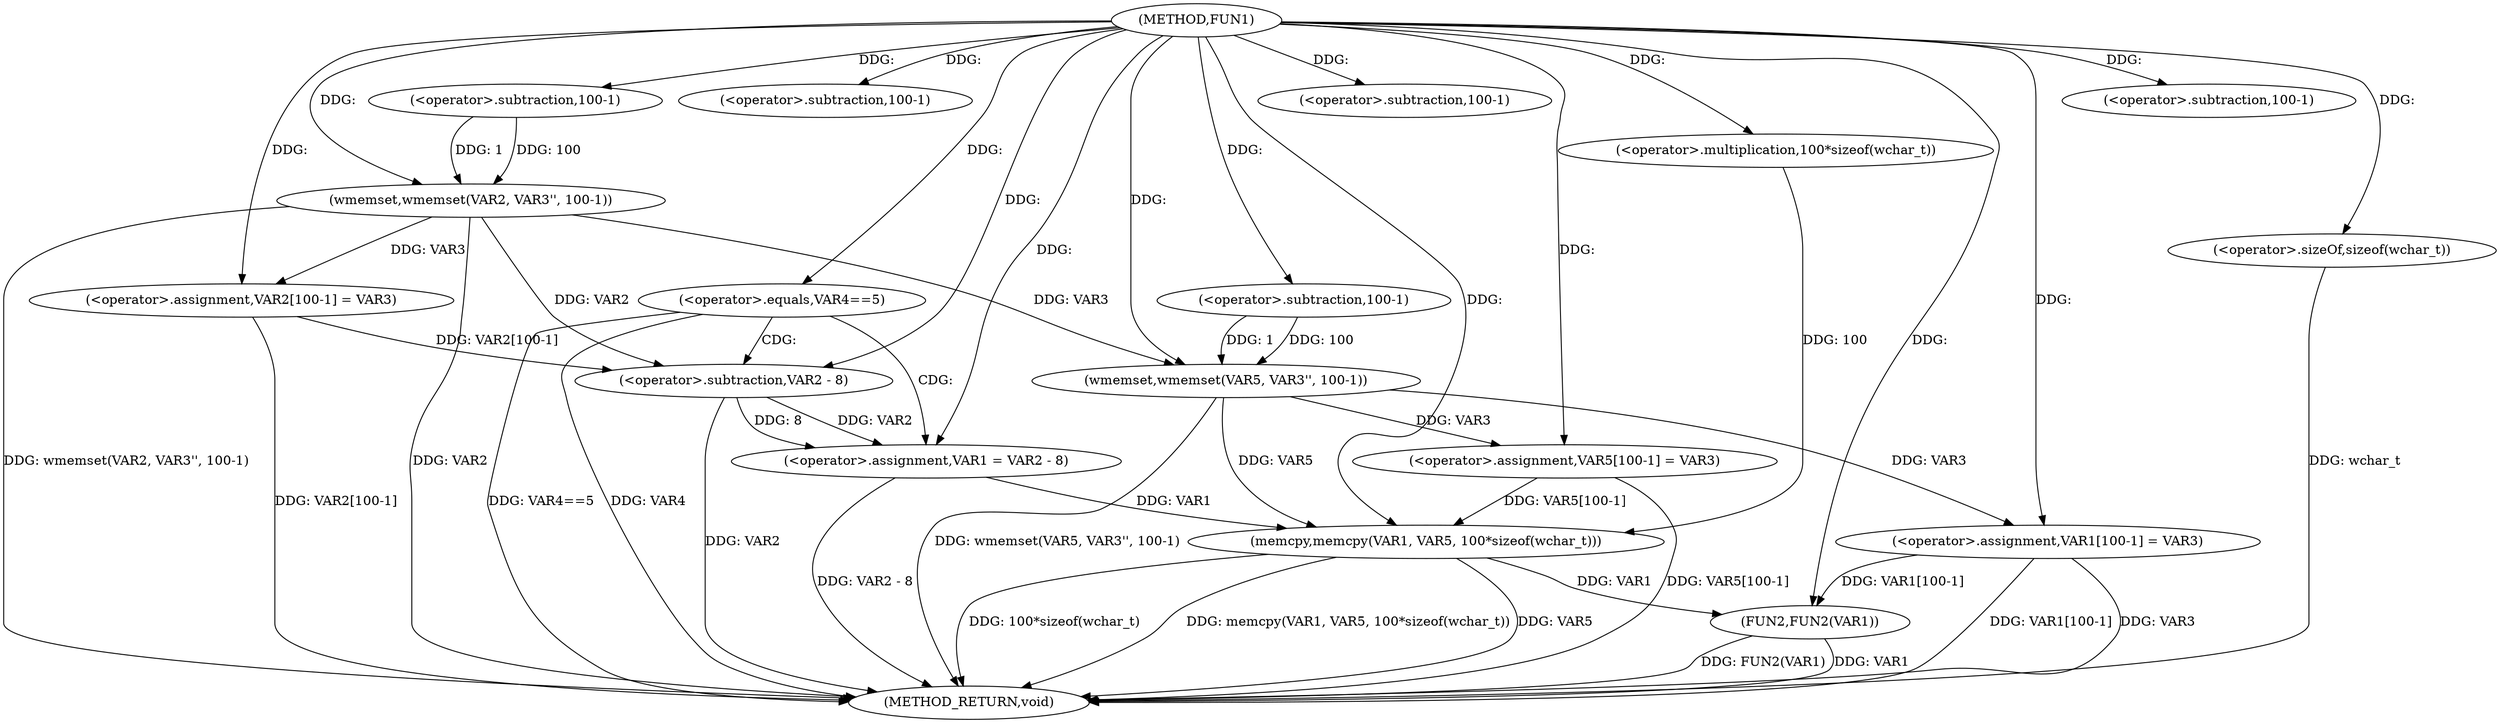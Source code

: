 digraph FUN1 {  
"1000100" [label = "(METHOD,FUN1)" ]
"1000158" [label = "(METHOD_RETURN,void)" ]
"1000104" [label = "(wmemset,wmemset(VAR2, VAR3'', 100-1))" ]
"1000107" [label = "(<operator>.subtraction,100-1)" ]
"1000110" [label = "(<operator>.assignment,VAR2[100-1] = VAR3)" ]
"1000113" [label = "(<operator>.subtraction,100-1)" ]
"1000118" [label = "(<operator>.equals,VAR4==5)" ]
"1000122" [label = "(<operator>.assignment,VAR1 = VAR2 - 8)" ]
"1000124" [label = "(<operator>.subtraction,VAR2 - 8)" ]
"1000129" [label = "(wmemset,wmemset(VAR5, VAR3'', 100-1))" ]
"1000132" [label = "(<operator>.subtraction,100-1)" ]
"1000135" [label = "(<operator>.assignment,VAR5[100-1] = VAR3)" ]
"1000138" [label = "(<operator>.subtraction,100-1)" ]
"1000142" [label = "(memcpy,memcpy(VAR1, VAR5, 100*sizeof(wchar_t)))" ]
"1000145" [label = "(<operator>.multiplication,100*sizeof(wchar_t))" ]
"1000147" [label = "(<operator>.sizeOf,sizeof(wchar_t))" ]
"1000149" [label = "(<operator>.assignment,VAR1[100-1] = VAR3)" ]
"1000152" [label = "(<operator>.subtraction,100-1)" ]
"1000156" [label = "(FUN2,FUN2(VAR1))" ]
  "1000142" -> "1000158"  [ label = "DDG: memcpy(VAR1, VAR5, 100*sizeof(wchar_t))"] 
  "1000124" -> "1000158"  [ label = "DDG: VAR2"] 
  "1000156" -> "1000158"  [ label = "DDG: VAR1"] 
  "1000104" -> "1000158"  [ label = "DDG: wmemset(VAR2, VAR3'', 100-1)"] 
  "1000104" -> "1000158"  [ label = "DDG: VAR2"] 
  "1000118" -> "1000158"  [ label = "DDG: VAR4==5"] 
  "1000149" -> "1000158"  [ label = "DDG: VAR1[100-1]"] 
  "1000156" -> "1000158"  [ label = "DDG: FUN2(VAR1)"] 
  "1000118" -> "1000158"  [ label = "DDG: VAR4"] 
  "1000122" -> "1000158"  [ label = "DDG: VAR2 - 8"] 
  "1000129" -> "1000158"  [ label = "DDG: wmemset(VAR5, VAR3'', 100-1)"] 
  "1000149" -> "1000158"  [ label = "DDG: VAR3"] 
  "1000142" -> "1000158"  [ label = "DDG: VAR5"] 
  "1000147" -> "1000158"  [ label = "DDG: wchar_t"] 
  "1000135" -> "1000158"  [ label = "DDG: VAR5[100-1]"] 
  "1000142" -> "1000158"  [ label = "DDG: 100*sizeof(wchar_t)"] 
  "1000110" -> "1000158"  [ label = "DDG: VAR2[100-1]"] 
  "1000100" -> "1000104"  [ label = "DDG: "] 
  "1000107" -> "1000104"  [ label = "DDG: 100"] 
  "1000107" -> "1000104"  [ label = "DDG: 1"] 
  "1000100" -> "1000107"  [ label = "DDG: "] 
  "1000104" -> "1000110"  [ label = "DDG: VAR3"] 
  "1000100" -> "1000110"  [ label = "DDG: "] 
  "1000100" -> "1000113"  [ label = "DDG: "] 
  "1000100" -> "1000118"  [ label = "DDG: "] 
  "1000124" -> "1000122"  [ label = "DDG: VAR2"] 
  "1000124" -> "1000122"  [ label = "DDG: 8"] 
  "1000100" -> "1000122"  [ label = "DDG: "] 
  "1000104" -> "1000124"  [ label = "DDG: VAR2"] 
  "1000110" -> "1000124"  [ label = "DDG: VAR2[100-1]"] 
  "1000100" -> "1000124"  [ label = "DDG: "] 
  "1000100" -> "1000129"  [ label = "DDG: "] 
  "1000104" -> "1000129"  [ label = "DDG: VAR3"] 
  "1000132" -> "1000129"  [ label = "DDG: 100"] 
  "1000132" -> "1000129"  [ label = "DDG: 1"] 
  "1000100" -> "1000132"  [ label = "DDG: "] 
  "1000129" -> "1000135"  [ label = "DDG: VAR3"] 
  "1000100" -> "1000135"  [ label = "DDG: "] 
  "1000100" -> "1000138"  [ label = "DDG: "] 
  "1000122" -> "1000142"  [ label = "DDG: VAR1"] 
  "1000100" -> "1000142"  [ label = "DDG: "] 
  "1000129" -> "1000142"  [ label = "DDG: VAR5"] 
  "1000135" -> "1000142"  [ label = "DDG: VAR5[100-1]"] 
  "1000145" -> "1000142"  [ label = "DDG: 100"] 
  "1000100" -> "1000145"  [ label = "DDG: "] 
  "1000100" -> "1000147"  [ label = "DDG: "] 
  "1000100" -> "1000149"  [ label = "DDG: "] 
  "1000129" -> "1000149"  [ label = "DDG: VAR3"] 
  "1000100" -> "1000152"  [ label = "DDG: "] 
  "1000142" -> "1000156"  [ label = "DDG: VAR1"] 
  "1000149" -> "1000156"  [ label = "DDG: VAR1[100-1]"] 
  "1000100" -> "1000156"  [ label = "DDG: "] 
  "1000118" -> "1000124"  [ label = "CDG: "] 
  "1000118" -> "1000122"  [ label = "CDG: "] 
}
